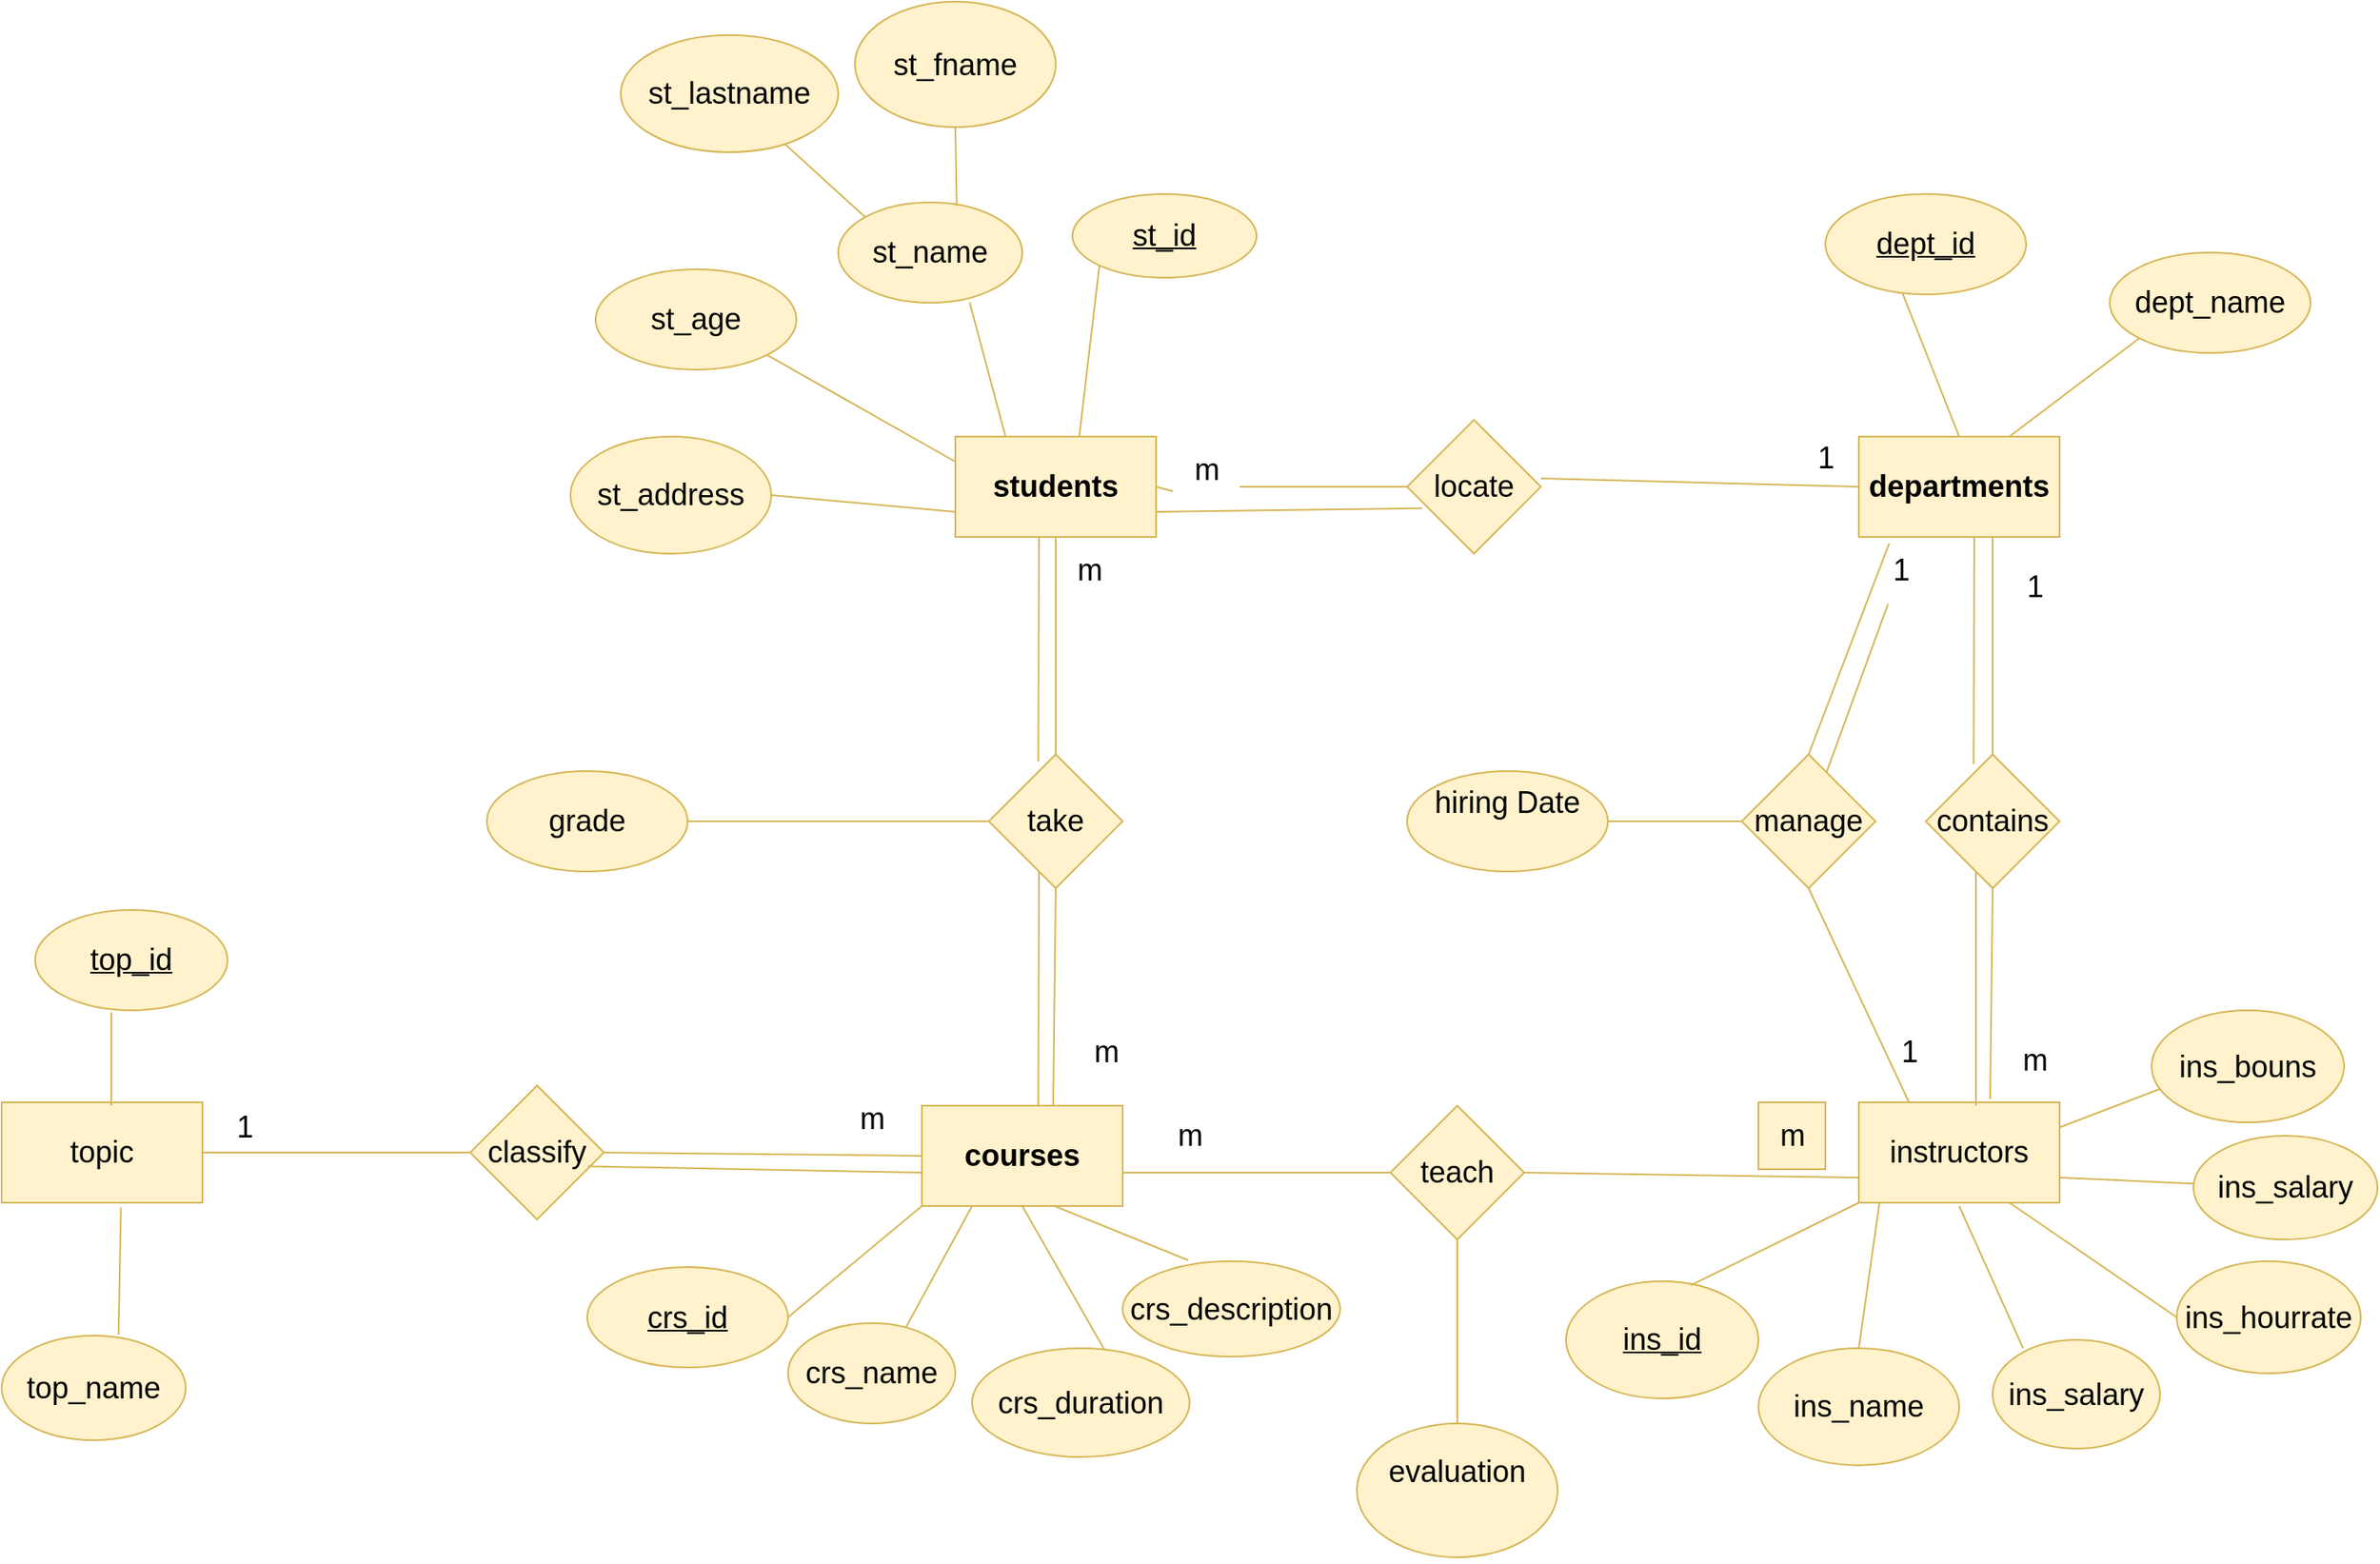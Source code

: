 <mxfile version="21.6.6" type="github">
  <diagram name="Page-1" id="f0Zp_-EydIwDWi3Y2i1f">
    <mxGraphModel dx="1642" dy="1534" grid="1" gridSize="10" guides="1" tooltips="1" connect="1" arrows="1" fold="1" page="1" pageScale="1" pageWidth="850" pageHeight="1100" math="0" shadow="0">
      <root>
        <mxCell id="0" />
        <mxCell id="1" parent="0" />
        <mxCell id="eWxijm7cbxG42qx3YV4Q-1" value="&lt;font style=&quot;font-size: 18px;&quot;&gt;&lt;b style=&quot;font-size: 18px;&quot;&gt;students&lt;/b&gt;&lt;/font&gt;" style="rounded=0;whiteSpace=wrap;html=1;fontSize=18;fillColor=#fff2cc;strokeColor=#d6b656;" parent="1" vertex="1">
          <mxGeometry x="60" y="120" width="120" height="60" as="geometry" />
        </mxCell>
        <mxCell id="eWxijm7cbxG42qx3YV4Q-2" value="&lt;font style=&quot;font-size: 18px;&quot;&gt;&lt;b style=&quot;font-size: 18px;&quot;&gt;departments&lt;/b&gt;&lt;/font&gt;" style="rounded=0;whiteSpace=wrap;html=1;fontSize=18;fillColor=#fff2cc;strokeColor=#d6b656;" parent="1" vertex="1">
          <mxGeometry x="600" y="120" width="120" height="60" as="geometry" />
        </mxCell>
        <mxCell id="eWxijm7cbxG42qx3YV4Q-3" value="st_address" style="ellipse;whiteSpace=wrap;html=1;fontSize=18;fillColor=#fff2cc;strokeColor=#d6b656;" parent="1" vertex="1">
          <mxGeometry x="-170" y="120" width="120" height="70" as="geometry" />
        </mxCell>
        <mxCell id="eWxijm7cbxG42qx3YV4Q-4" value="st_age" style="ellipse;whiteSpace=wrap;html=1;fontSize=18;fillColor=#fff2cc;strokeColor=#d6b656;" parent="1" vertex="1">
          <mxGeometry x="-155" y="20" width="120" height="60" as="geometry" />
        </mxCell>
        <mxCell id="eWxijm7cbxG42qx3YV4Q-5" value="st_fname" style="ellipse;whiteSpace=wrap;html=1;fontSize=18;fillColor=#fff2cc;strokeColor=#d6b656;" parent="1" vertex="1">
          <mxGeometry y="-140" width="120" height="75" as="geometry" />
        </mxCell>
        <mxCell id="eWxijm7cbxG42qx3YV4Q-6" value="st_lastname" style="ellipse;whiteSpace=wrap;html=1;fontSize=18;fillColor=#fff2cc;strokeColor=#d6b656;" parent="1" vertex="1">
          <mxGeometry x="-140" y="-120" width="130" height="70" as="geometry" />
        </mxCell>
        <mxCell id="eWxijm7cbxG42qx3YV4Q-7" value="st_name" style="ellipse;whiteSpace=wrap;html=1;fontSize=18;fillColor=#fff2cc;strokeColor=#d6b656;" parent="1" vertex="1">
          <mxGeometry x="-10" y="-20" width="110" height="60" as="geometry" />
        </mxCell>
        <mxCell id="eWxijm7cbxG42qx3YV4Q-8" value="&lt;u style=&quot;font-size: 18px;&quot;&gt;st_id&lt;/u&gt;" style="ellipse;whiteSpace=wrap;html=1;fontSize=18;fillColor=#fff2cc;strokeColor=#d6b656;" parent="1" vertex="1">
          <mxGeometry x="130" y="-25" width="110" height="50" as="geometry" />
        </mxCell>
        <mxCell id="eWxijm7cbxG42qx3YV4Q-9" value="" style="endArrow=none;html=1;rounded=0;exitX=1;exitY=0.5;exitDx=0;exitDy=0;entryX=0;entryY=0.75;entryDx=0;entryDy=0;fontSize=18;fillColor=#fff2cc;strokeColor=#d6b656;" parent="1" source="eWxijm7cbxG42qx3YV4Q-3" target="eWxijm7cbxG42qx3YV4Q-1" edge="1">
          <mxGeometry width="50" height="50" relative="1" as="geometry">
            <mxPoint x="10" y="190" as="sourcePoint" />
            <mxPoint x="60" y="140" as="targetPoint" />
          </mxGeometry>
        </mxCell>
        <mxCell id="eWxijm7cbxG42qx3YV4Q-10" value="" style="endArrow=none;html=1;rounded=0;exitX=1;exitY=1;exitDx=0;exitDy=0;entryX=0;entryY=0.25;entryDx=0;entryDy=0;fontSize=18;fillColor=#fff2cc;strokeColor=#d6b656;" parent="1" source="eWxijm7cbxG42qx3YV4Q-4" target="eWxijm7cbxG42qx3YV4Q-1" edge="1">
          <mxGeometry width="50" height="50" relative="1" as="geometry">
            <mxPoint x="-10" y="195" as="sourcePoint" />
            <mxPoint x="70" y="175" as="targetPoint" />
          </mxGeometry>
        </mxCell>
        <mxCell id="eWxijm7cbxG42qx3YV4Q-11" value="" style="endArrow=none;html=1;rounded=0;entryX=0;entryY=0;entryDx=0;entryDy=0;fontSize=18;fillColor=#fff2cc;strokeColor=#d6b656;" parent="1" source="eWxijm7cbxG42qx3YV4Q-6" target="eWxijm7cbxG42qx3YV4Q-7" edge="1">
          <mxGeometry width="50" height="50" relative="1" as="geometry">
            <mxPoint y="205" as="sourcePoint" />
            <mxPoint x="6" y="29" as="targetPoint" />
          </mxGeometry>
        </mxCell>
        <mxCell id="eWxijm7cbxG42qx3YV4Q-12" value="" style="endArrow=none;html=1;rounded=0;entryX=0.5;entryY=1;entryDx=0;entryDy=0;exitX=0.644;exitY=0.035;exitDx=0;exitDy=0;exitPerimeter=0;fontSize=18;fillColor=#fff2cc;strokeColor=#d6b656;" parent="1" source="eWxijm7cbxG42qx3YV4Q-7" target="eWxijm7cbxG42qx3YV4Q-5" edge="1">
          <mxGeometry width="50" height="50" relative="1" as="geometry">
            <mxPoint x="60" y="40" as="sourcePoint" />
            <mxPoint x="110" y="-10" as="targetPoint" />
          </mxGeometry>
        </mxCell>
        <mxCell id="eWxijm7cbxG42qx3YV4Q-13" value="" style="endArrow=none;html=1;rounded=0;exitX=0.25;exitY=0;exitDx=0;exitDy=0;entryX=0.714;entryY=0.995;entryDx=0;entryDy=0;entryPerimeter=0;fontSize=18;fillColor=#fff2cc;strokeColor=#d6b656;" parent="1" source="eWxijm7cbxG42qx3YV4Q-1" target="eWxijm7cbxG42qx3YV4Q-7" edge="1">
          <mxGeometry width="50" height="50" relative="1" as="geometry">
            <mxPoint x="20" y="130" as="sourcePoint" />
            <mxPoint x="70" y="80" as="targetPoint" />
          </mxGeometry>
        </mxCell>
        <mxCell id="eWxijm7cbxG42qx3YV4Q-14" value="" style="endArrow=none;html=1;rounded=0;exitX=0.617;exitY=0.004;exitDx=0;exitDy=0;exitPerimeter=0;entryX=0;entryY=1;entryDx=0;entryDy=0;fontSize=18;fillColor=#fff2cc;strokeColor=#d6b656;" parent="1" source="eWxijm7cbxG42qx3YV4Q-1" target="eWxijm7cbxG42qx3YV4Q-8" edge="1">
          <mxGeometry width="50" height="50" relative="1" as="geometry">
            <mxPoint x="140" y="110" as="sourcePoint" />
            <mxPoint x="190" y="60" as="targetPoint" />
          </mxGeometry>
        </mxCell>
        <mxCell id="eWxijm7cbxG42qx3YV4Q-15" value="&lt;u style=&quot;font-size: 18px;&quot;&gt;dept_id&lt;/u&gt;" style="ellipse;whiteSpace=wrap;html=1;fontSize=18;fillColor=#fff2cc;strokeColor=#d6b656;" parent="1" vertex="1">
          <mxGeometry x="580" y="-25" width="120" height="60" as="geometry" />
        </mxCell>
        <mxCell id="eWxijm7cbxG42qx3YV4Q-16" value="dept_name" style="ellipse;whiteSpace=wrap;html=1;fontSize=18;fillColor=#fff2cc;strokeColor=#d6b656;" parent="1" vertex="1">
          <mxGeometry x="750" y="10" width="120" height="60" as="geometry" />
        </mxCell>
        <mxCell id="eWxijm7cbxG42qx3YV4Q-17" value="" style="endArrow=none;html=1;rounded=0;exitX=0.5;exitY=0;exitDx=0;exitDy=0;entryX=0.385;entryY=0.992;entryDx=0;entryDy=0;entryPerimeter=0;fontSize=18;fillColor=#fff2cc;strokeColor=#d6b656;" parent="1" source="eWxijm7cbxG42qx3YV4Q-2" target="eWxijm7cbxG42qx3YV4Q-15" edge="1">
          <mxGeometry width="50" height="50" relative="1" as="geometry">
            <mxPoint x="570" y="80" as="sourcePoint" />
            <mxPoint x="620" y="30" as="targetPoint" />
          </mxGeometry>
        </mxCell>
        <mxCell id="eWxijm7cbxG42qx3YV4Q-18" value="" style="endArrow=none;html=1;rounded=0;entryX=0;entryY=1;entryDx=0;entryDy=0;exitX=0.75;exitY=0;exitDx=0;exitDy=0;fontSize=18;fillColor=#fff2cc;strokeColor=#d6b656;" parent="1" source="eWxijm7cbxG42qx3YV4Q-2" target="eWxijm7cbxG42qx3YV4Q-16" edge="1">
          <mxGeometry width="50" height="50" relative="1" as="geometry">
            <mxPoint x="710" y="120" as="sourcePoint" />
            <mxPoint x="760" y="70" as="targetPoint" />
          </mxGeometry>
        </mxCell>
        <mxCell id="eWxijm7cbxG42qx3YV4Q-19" value="&lt;font style=&quot;font-size: 18px;&quot;&gt;&lt;b style=&quot;font-size: 18px;&quot;&gt;courses&lt;/b&gt;&lt;/font&gt;" style="rounded=0;whiteSpace=wrap;html=1;fontSize=18;fillColor=#fff2cc;strokeColor=#d6b656;" parent="1" vertex="1">
          <mxGeometry x="40" y="520" width="120" height="60" as="geometry" />
        </mxCell>
        <mxCell id="eWxijm7cbxG42qx3YV4Q-20" value="&lt;u style=&quot;font-size: 18px;&quot;&gt;crs_id&lt;/u&gt;" style="ellipse;whiteSpace=wrap;html=1;fontSize=18;fillColor=#fff2cc;strokeColor=#d6b656;" parent="1" vertex="1">
          <mxGeometry x="-160" y="616.5" width="120" height="60" as="geometry" />
        </mxCell>
        <mxCell id="eWxijm7cbxG42qx3YV4Q-21" value="crs_name" style="ellipse;whiteSpace=wrap;html=1;fontSize=18;fillColor=#fff2cc;strokeColor=#d6b656;" parent="1" vertex="1">
          <mxGeometry x="-40" y="650" width="100" height="60" as="geometry" />
        </mxCell>
        <mxCell id="eWxijm7cbxG42qx3YV4Q-22" value="crs_duration" style="ellipse;whiteSpace=wrap;html=1;fontSize=18;fillColor=#fff2cc;strokeColor=#d6b656;" parent="1" vertex="1">
          <mxGeometry x="70" y="665" width="130" height="65" as="geometry" />
        </mxCell>
        <mxCell id="eWxijm7cbxG42qx3YV4Q-23" value="crs_description" style="ellipse;whiteSpace=wrap;html=1;fontSize=18;fillColor=#fff2cc;strokeColor=#d6b656;" parent="1" vertex="1">
          <mxGeometry x="160" y="613" width="130" height="57" as="geometry" />
        </mxCell>
        <mxCell id="eWxijm7cbxG42qx3YV4Q-24" value="" style="endArrow=none;html=1;rounded=0;exitX=1;exitY=0.5;exitDx=0;exitDy=0;entryX=0;entryY=1;entryDx=0;entryDy=0;fontSize=18;fillColor=#fff2cc;strokeColor=#d6b656;" parent="1" source="eWxijm7cbxG42qx3YV4Q-20" target="eWxijm7cbxG42qx3YV4Q-19" edge="1">
          <mxGeometry width="50" height="50" relative="1" as="geometry">
            <mxPoint y="590" as="sourcePoint" />
            <mxPoint x="50" y="540" as="targetPoint" />
          </mxGeometry>
        </mxCell>
        <mxCell id="eWxijm7cbxG42qx3YV4Q-25" value="" style="endArrow=none;html=1;rounded=0;entryX=0.25;entryY=1;entryDx=0;entryDy=0;exitX=0.702;exitY=0.05;exitDx=0;exitDy=0;exitPerimeter=0;fontSize=18;fillColor=#fff2cc;strokeColor=#d6b656;" parent="1" source="eWxijm7cbxG42qx3YV4Q-21" target="eWxijm7cbxG42qx3YV4Q-19" edge="1">
          <mxGeometry width="50" height="50" relative="1" as="geometry">
            <mxPoint x="-50" y="640" as="sourcePoint" />
            <mxPoint y="590" as="targetPoint" />
          </mxGeometry>
        </mxCell>
        <mxCell id="eWxijm7cbxG42qx3YV4Q-26" value="" style="endArrow=none;html=1;rounded=0;entryX=0.5;entryY=1;entryDx=0;entryDy=0;exitX=0.608;exitY=0.012;exitDx=0;exitDy=0;exitPerimeter=0;fontSize=18;fillColor=#fff2cc;strokeColor=#d6b656;" parent="1" source="eWxijm7cbxG42qx3YV4Q-22" target="eWxijm7cbxG42qx3YV4Q-19" edge="1">
          <mxGeometry width="50" height="50" relative="1" as="geometry">
            <mxPoint x="50" y="680" as="sourcePoint" />
            <mxPoint x="100" y="630" as="targetPoint" />
          </mxGeometry>
        </mxCell>
        <mxCell id="eWxijm7cbxG42qx3YV4Q-27" value="" style="endArrow=none;html=1;rounded=0;exitX=0.301;exitY=-0.011;exitDx=0;exitDy=0;exitPerimeter=0;entryX=0.654;entryY=0.995;entryDx=0;entryDy=0;entryPerimeter=0;fontSize=18;fillColor=#fff2cc;strokeColor=#d6b656;" parent="1" source="eWxijm7cbxG42qx3YV4Q-23" target="eWxijm7cbxG42qx3YV4Q-19" edge="1">
          <mxGeometry width="50" height="50" relative="1" as="geometry">
            <mxPoint x="80" y="630" as="sourcePoint" />
            <mxPoint x="130" y="580" as="targetPoint" />
          </mxGeometry>
        </mxCell>
        <mxCell id="eWxijm7cbxG42qx3YV4Q-28" value="take" style="rhombus;whiteSpace=wrap;html=1;fontSize=18;fillColor=#fff2cc;strokeColor=#d6b656;" parent="1" vertex="1">
          <mxGeometry x="80" y="310" width="80" height="80" as="geometry" />
        </mxCell>
        <mxCell id="eWxijm7cbxG42qx3YV4Q-29" value="" style="endArrow=none;html=1;rounded=0;exitX=0.5;exitY=0;exitDx=0;exitDy=0;fontSize=18;fillColor=#fff2cc;strokeColor=#d6b656;" parent="1" source="eWxijm7cbxG42qx3YV4Q-28" edge="1">
          <mxGeometry width="50" height="50" relative="1" as="geometry">
            <mxPoint x="70" y="230" as="sourcePoint" />
            <mxPoint x="120" y="180" as="targetPoint" />
          </mxGeometry>
        </mxCell>
        <mxCell id="eWxijm7cbxG42qx3YV4Q-30" value="" style="endArrow=none;html=1;rounded=0;exitX=0.654;exitY=0.009;exitDx=0;exitDy=0;exitPerimeter=0;entryX=0.5;entryY=1;entryDx=0;entryDy=0;fontSize=18;fillColor=#fff2cc;strokeColor=#d6b656;" parent="1" source="eWxijm7cbxG42qx3YV4Q-19" target="eWxijm7cbxG42qx3YV4Q-28" edge="1">
          <mxGeometry width="50" height="50" relative="1" as="geometry">
            <mxPoint x="60" y="440" as="sourcePoint" />
            <mxPoint x="110" y="390" as="targetPoint" />
          </mxGeometry>
        </mxCell>
        <mxCell id="eWxijm7cbxG42qx3YV4Q-31" value="m" style="text;html=1;align=center;verticalAlign=middle;resizable=0;points=[];autosize=1;fontSize=18;" parent="1" vertex="1">
          <mxGeometry x="130" y="468" width="40" height="40" as="geometry" />
        </mxCell>
        <mxCell id="eWxijm7cbxG42qx3YV4Q-32" value="m" style="text;html=1;align=center;verticalAlign=middle;resizable=0;points=[];autosize=1;fontSize=18;" parent="1" vertex="1">
          <mxGeometry x="120" y="180" width="40" height="40" as="geometry" />
        </mxCell>
        <mxCell id="eWxijm7cbxG42qx3YV4Q-33" value="grade" style="ellipse;whiteSpace=wrap;html=1;fontSize=18;fillColor=#fff2cc;strokeColor=#d6b656;" parent="1" vertex="1">
          <mxGeometry x="-220" y="320" width="120" height="60" as="geometry" />
        </mxCell>
        <mxCell id="eWxijm7cbxG42qx3YV4Q-34" value="" style="endArrow=none;html=1;rounded=0;entryX=0;entryY=0.5;entryDx=0;entryDy=0;exitX=1;exitY=0.5;exitDx=0;exitDy=0;fontSize=18;fillColor=#fff2cc;strokeColor=#d6b656;" parent="1" source="eWxijm7cbxG42qx3YV4Q-33" target="eWxijm7cbxG42qx3YV4Q-28" edge="1">
          <mxGeometry width="50" height="50" relative="1" as="geometry">
            <mxPoint x="-100" y="360" as="sourcePoint" />
            <mxPoint x="-50" y="310" as="targetPoint" />
          </mxGeometry>
        </mxCell>
        <mxCell id="eWxijm7cbxG42qx3YV4Q-35" value="instructors" style="rounded=0;whiteSpace=wrap;html=1;fontSize=18;fillColor=#fff2cc;strokeColor=#d6b656;" parent="1" vertex="1">
          <mxGeometry x="600" y="518" width="120" height="60" as="geometry" />
        </mxCell>
        <mxCell id="eWxijm7cbxG42qx3YV4Q-36" value="&lt;u style=&quot;font-size: 18px;&quot;&gt;ins_id&lt;/u&gt;" style="ellipse;whiteSpace=wrap;html=1;fontSize=18;fillColor=#fff2cc;strokeColor=#d6b656;" parent="1" vertex="1">
          <mxGeometry x="425" y="625" width="115" height="70" as="geometry" />
        </mxCell>
        <mxCell id="eWxijm7cbxG42qx3YV4Q-37" value="ins_name" style="ellipse;whiteSpace=wrap;html=1;fontSize=18;fillColor=#fff2cc;strokeColor=#d6b656;" parent="1" vertex="1">
          <mxGeometry x="540" y="665" width="120" height="70" as="geometry" />
        </mxCell>
        <mxCell id="eWxijm7cbxG42qx3YV4Q-38" value="ins_salary" style="ellipse;whiteSpace=wrap;html=1;fontSize=18;fillColor=#fff2cc;strokeColor=#d6b656;" parent="1" vertex="1">
          <mxGeometry x="800" y="538" width="110" height="62" as="geometry" />
        </mxCell>
        <mxCell id="eWxijm7cbxG42qx3YV4Q-39" value="ins_bouns" style="ellipse;whiteSpace=wrap;html=1;fontSize=18;fillColor=#fff2cc;strokeColor=#d6b656;" parent="1" vertex="1">
          <mxGeometry x="775" y="463" width="115" height="67" as="geometry" />
        </mxCell>
        <mxCell id="eWxijm7cbxG42qx3YV4Q-40" value="ins_hourrate" style="ellipse;whiteSpace=wrap;html=1;fontSize=18;fillColor=#fff2cc;strokeColor=#d6b656;" parent="1" vertex="1">
          <mxGeometry x="790" y="613" width="110" height="67" as="geometry" />
        </mxCell>
        <mxCell id="eWxijm7cbxG42qx3YV4Q-41" value="ins_salary" style="ellipse;whiteSpace=wrap;html=1;fontSize=18;fillColor=#fff2cc;strokeColor=#d6b656;" parent="1" vertex="1">
          <mxGeometry x="680" y="660" width="100" height="65" as="geometry" />
        </mxCell>
        <mxCell id="eWxijm7cbxG42qx3YV4Q-43" value="" style="endArrow=none;html=1;rounded=0;exitX=0.647;exitY=0.035;exitDx=0;exitDy=0;exitPerimeter=0;entryX=0;entryY=1;entryDx=0;entryDy=0;fontSize=18;fillColor=#fff2cc;strokeColor=#d6b656;" parent="1" source="eWxijm7cbxG42qx3YV4Q-36" target="eWxijm7cbxG42qx3YV4Q-35" edge="1">
          <mxGeometry width="50" height="50" relative="1" as="geometry">
            <mxPoint x="550" y="610" as="sourcePoint" />
            <mxPoint x="600" y="560" as="targetPoint" />
          </mxGeometry>
        </mxCell>
        <mxCell id="eWxijm7cbxG42qx3YV4Q-44" value="" style="endArrow=none;html=1;rounded=0;entryX=0.103;entryY=0.998;entryDx=0;entryDy=0;entryPerimeter=0;exitX=0.5;exitY=0;exitDx=0;exitDy=0;fontSize=18;fillColor=#fff2cc;strokeColor=#d6b656;" parent="1" source="eWxijm7cbxG42qx3YV4Q-37" target="eWxijm7cbxG42qx3YV4Q-35" edge="1">
          <mxGeometry width="50" height="50" relative="1" as="geometry">
            <mxPoint x="600" y="660" as="sourcePoint" />
            <mxPoint x="650" y="620" as="targetPoint" />
          </mxGeometry>
        </mxCell>
        <mxCell id="eWxijm7cbxG42qx3YV4Q-45" value="" style="endArrow=none;html=1;rounded=0;exitX=0.182;exitY=0.077;exitDx=0;exitDy=0;exitPerimeter=0;fontSize=18;fillColor=#fff2cc;strokeColor=#d6b656;" parent="1" source="eWxijm7cbxG42qx3YV4Q-41" edge="1">
          <mxGeometry width="50" height="50" relative="1" as="geometry">
            <mxPoint x="610" y="630" as="sourcePoint" />
            <mxPoint x="660" y="580" as="targetPoint" />
          </mxGeometry>
        </mxCell>
        <mxCell id="eWxijm7cbxG42qx3YV4Q-46" value="" style="endArrow=none;html=1;rounded=0;exitX=0;exitY=0.5;exitDx=0;exitDy=0;entryX=0.75;entryY=1;entryDx=0;entryDy=0;fontSize=18;fillColor=#fff2cc;strokeColor=#d6b656;" parent="1" source="eWxijm7cbxG42qx3YV4Q-40" target="eWxijm7cbxG42qx3YV4Q-35" edge="1">
          <mxGeometry width="50" height="50" relative="1" as="geometry">
            <mxPoint x="660" y="630" as="sourcePoint" />
            <mxPoint x="710" y="580" as="targetPoint" />
          </mxGeometry>
        </mxCell>
        <mxCell id="eWxijm7cbxG42qx3YV4Q-47" value="" style="endArrow=none;html=1;rounded=0;exitX=1;exitY=0.25;exitDx=0;exitDy=0;fontSize=18;fillColor=#fff2cc;strokeColor=#d6b656;" parent="1" source="eWxijm7cbxG42qx3YV4Q-35" edge="1">
          <mxGeometry width="50" height="50" relative="1" as="geometry">
            <mxPoint x="730" y="560" as="sourcePoint" />
            <mxPoint x="780" y="510" as="targetPoint" />
          </mxGeometry>
        </mxCell>
        <mxCell id="eWxijm7cbxG42qx3YV4Q-48" value="" style="endArrow=none;html=1;rounded=0;entryX=1;entryY=0.75;entryDx=0;entryDy=0;fontSize=18;fillColor=#fff2cc;strokeColor=#d6b656;" parent="1" source="eWxijm7cbxG42qx3YV4Q-38" target="eWxijm7cbxG42qx3YV4Q-35" edge="1">
          <mxGeometry width="50" height="50" relative="1" as="geometry">
            <mxPoint x="739.289" y="619" as="sourcePoint" />
            <mxPoint x="739.289" y="569" as="targetPoint" />
          </mxGeometry>
        </mxCell>
        <mxCell id="eWxijm7cbxG42qx3YV4Q-49" value="" style="endArrow=none;html=1;rounded=0;exitX=0.5;exitY=0;exitDx=0;exitDy=0;fontSize=18;fillColor=#fff2cc;strokeColor=#d6b656;" parent="1" source="eWxijm7cbxG42qx3YV4Q-50" edge="1">
          <mxGeometry width="50" height="50" relative="1" as="geometry">
            <mxPoint x="673" y="310" as="sourcePoint" />
            <mxPoint x="680" y="180" as="targetPoint" />
          </mxGeometry>
        </mxCell>
        <mxCell id="eWxijm7cbxG42qx3YV4Q-50" value="contains" style="rhombus;whiteSpace=wrap;html=1;fontSize=18;fillColor=#fff2cc;strokeColor=#d6b656;" parent="1" vertex="1">
          <mxGeometry x="640" y="310" width="80" height="80" as="geometry" />
        </mxCell>
        <mxCell id="eWxijm7cbxG42qx3YV4Q-51" value="" style="endArrow=none;html=1;rounded=0;exitX=0.654;exitY=-0.033;exitDx=0;exitDy=0;entryX=0.5;entryY=1;entryDx=0;entryDy=0;exitPerimeter=0;fontSize=18;fillColor=#fff2cc;strokeColor=#d6b656;" parent="1" source="eWxijm7cbxG42qx3YV4Q-35" target="eWxijm7cbxG42qx3YV4Q-50" edge="1">
          <mxGeometry width="50" height="50" relative="1" as="geometry">
            <mxPoint x="640" y="440" as="sourcePoint" />
            <mxPoint x="690" y="390" as="targetPoint" />
          </mxGeometry>
        </mxCell>
        <mxCell id="eWxijm7cbxG42qx3YV4Q-52" value="m" style="text;html=1;align=center;verticalAlign=middle;resizable=0;points=[];autosize=1;fontSize=18;" parent="1" vertex="1">
          <mxGeometry x="685" y="473" width="40" height="40" as="geometry" />
        </mxCell>
        <mxCell id="eWxijm7cbxG42qx3YV4Q-53" value="1" style="text;html=1;align=center;verticalAlign=middle;resizable=0;points=[];autosize=1;fontSize=18;" parent="1" vertex="1">
          <mxGeometry x="690" y="190" width="30" height="40" as="geometry" />
        </mxCell>
        <mxCell id="eWxijm7cbxG42qx3YV4Q-54" value="teach" style="rhombus;whiteSpace=wrap;html=1;fontSize=18;fillColor=#fff2cc;strokeColor=#d6b656;" parent="1" vertex="1">
          <mxGeometry x="320" y="520" width="80" height="80" as="geometry" />
        </mxCell>
        <mxCell id="eWxijm7cbxG42qx3YV4Q-55" value="" style="endArrow=none;html=1;rounded=0;entryX=0;entryY=0.5;entryDx=0;entryDy=0;fontSize=18;fillColor=#fff2cc;strokeColor=#d6b656;" parent="1" target="eWxijm7cbxG42qx3YV4Q-54" edge="1">
          <mxGeometry width="50" height="50" relative="1" as="geometry">
            <mxPoint x="160" y="560" as="sourcePoint" />
            <mxPoint x="210" y="510" as="targetPoint" />
          </mxGeometry>
        </mxCell>
        <mxCell id="eWxijm7cbxG42qx3YV4Q-57" value="" style="endArrow=none;html=1;rounded=0;exitX=1;exitY=0.5;exitDx=0;exitDy=0;entryX=0;entryY=0.75;entryDx=0;entryDy=0;fontSize=18;fillColor=#fff2cc;strokeColor=#d6b656;" parent="1" source="eWxijm7cbxG42qx3YV4Q-54" target="eWxijm7cbxG42qx3YV4Q-35" edge="1">
          <mxGeometry width="50" height="50" relative="1" as="geometry">
            <mxPoint x="420" y="550" as="sourcePoint" />
            <mxPoint x="470" y="500" as="targetPoint" />
          </mxGeometry>
        </mxCell>
        <mxCell id="eWxijm7cbxG42qx3YV4Q-58" value="m" style="text;html=1;align=center;verticalAlign=middle;resizable=0;points=[];autosize=1;fontSize=18;" parent="1" vertex="1">
          <mxGeometry x="180" y="518" width="40" height="40" as="geometry" />
        </mxCell>
        <mxCell id="eWxijm7cbxG42qx3YV4Q-59" value="m" style="text;html=1;align=center;verticalAlign=middle;resizable=0;points=[];autosize=1;strokeColor=#d6b656;fillColor=#fff2cc;fontSize=18;direction=south;" parent="1" vertex="1">
          <mxGeometry x="540" y="518" width="40" height="40" as="geometry" />
        </mxCell>
        <mxCell id="eWxijm7cbxG42qx3YV4Q-60" value="" style="endArrow=none;html=1;rounded=0;exitX=0.5;exitY=0;exitDx=0;exitDy=0;entryX=0.5;entryY=1;entryDx=0;entryDy=0;fontSize=18;fillColor=#fff2cc;strokeColor=#d6b656;" parent="1" source="eWxijm7cbxG42qx3YV4Q-61" target="eWxijm7cbxG42qx3YV4Q-54" edge="1">
          <mxGeometry width="50" height="50" relative="1" as="geometry">
            <mxPoint x="320" y="650" as="sourcePoint" />
            <mxPoint x="370" y="600" as="targetPoint" />
          </mxGeometry>
        </mxCell>
        <mxCell id="eWxijm7cbxG42qx3YV4Q-61" value="&#xa;&lt;b id=&quot;docs-internal-guid-f53498e3-7fff-ae79-9f51-f4895790f81a&quot; style=&quot;font-weight: normal; font-size: 18px;&quot;&gt;&lt;span style=&quot;font-size: 18px; font-family: Arial, sans-serif; color: rgb(0, 0, 0); background-color: transparent; font-weight: 400; font-style: normal; font-variant: normal; text-decoration: none; vertical-align: baseline;&quot;&gt;evaluation&lt;/span&gt;&lt;/b&gt;&#xa;&#xa;" style="ellipse;whiteSpace=wrap;html=1;fontSize=18;fillColor=#fff2cc;strokeColor=#d6b656;" parent="1" vertex="1">
          <mxGeometry x="300" y="710" width="120" height="80" as="geometry" />
        </mxCell>
        <mxCell id="eWxijm7cbxG42qx3YV4Q-62" value="classify" style="rhombus;whiteSpace=wrap;html=1;fontSize=18;fillColor=#fff2cc;strokeColor=#d6b656;" parent="1" vertex="1">
          <mxGeometry x="-230" y="508" width="80" height="80" as="geometry" />
        </mxCell>
        <mxCell id="eWxijm7cbxG42qx3YV4Q-63" value="topic" style="rounded=0;whiteSpace=wrap;html=1;fontSize=18;fillColor=#fff2cc;strokeColor=#d6b656;" parent="1" vertex="1">
          <mxGeometry x="-510" y="518" width="120" height="60" as="geometry" />
        </mxCell>
        <mxCell id="eWxijm7cbxG42qx3YV4Q-64" value="" style="endArrow=none;html=1;rounded=0;exitX=1;exitY=0.5;exitDx=0;exitDy=0;entryX=0;entryY=0.5;entryDx=0;entryDy=0;fontSize=18;fillColor=#fff2cc;strokeColor=#d6b656;" parent="1" source="eWxijm7cbxG42qx3YV4Q-62" target="eWxijm7cbxG42qx3YV4Q-19" edge="1">
          <mxGeometry width="50" height="50" relative="1" as="geometry">
            <mxPoint x="80" y="520" as="sourcePoint" />
            <mxPoint x="130" y="470" as="targetPoint" />
          </mxGeometry>
        </mxCell>
        <mxCell id="eWxijm7cbxG42qx3YV4Q-65" value="" style="endArrow=none;html=1;rounded=0;exitX=1;exitY=0.5;exitDx=0;exitDy=0;entryX=0;entryY=0.5;entryDx=0;entryDy=0;fontSize=18;fillColor=#fff2cc;strokeColor=#d6b656;" parent="1" source="eWxijm7cbxG42qx3YV4Q-63" target="eWxijm7cbxG42qx3YV4Q-62" edge="1">
          <mxGeometry width="50" height="50" relative="1" as="geometry">
            <mxPoint x="80" y="520" as="sourcePoint" />
            <mxPoint x="130" y="470" as="targetPoint" />
          </mxGeometry>
        </mxCell>
        <mxCell id="eWxijm7cbxG42qx3YV4Q-66" value="&lt;u style=&quot;font-size: 18px;&quot;&gt;top_id&lt;/u&gt;" style="ellipse;whiteSpace=wrap;html=1;fontSize=18;fillColor=#fff2cc;strokeColor=#d6b656;" parent="1" vertex="1">
          <mxGeometry x="-490" y="403" width="115" height="60" as="geometry" />
        </mxCell>
        <mxCell id="eWxijm7cbxG42qx3YV4Q-67" value="top_name" style="ellipse;whiteSpace=wrap;html=1;fontSize=18;fillColor=#fff2cc;strokeColor=#d6b656;" parent="1" vertex="1">
          <mxGeometry x="-510" y="657.5" width="110" height="62.5" as="geometry" />
        </mxCell>
        <mxCell id="eWxijm7cbxG42qx3YV4Q-68" value="" style="endArrow=none;html=1;rounded=0;entryX=0.396;entryY=1.021;entryDx=0;entryDy=0;entryPerimeter=0;exitX=0.546;exitY=0.033;exitDx=0;exitDy=0;exitPerimeter=0;fontSize=18;fillColor=#fff2cc;strokeColor=#d6b656;" parent="1" source="eWxijm7cbxG42qx3YV4Q-63" target="eWxijm7cbxG42qx3YV4Q-66" edge="1">
          <mxGeometry width="50" height="50" relative="1" as="geometry">
            <mxPoint x="-444" y="510" as="sourcePoint" />
            <mxPoint x="-450" y="450" as="targetPoint" />
          </mxGeometry>
        </mxCell>
        <mxCell id="eWxijm7cbxG42qx3YV4Q-70" value="" style="endArrow=none;html=1;rounded=0;exitX=0.635;exitY=-0.009;exitDx=0;exitDy=0;exitPerimeter=0;entryX=0.594;entryY=1.046;entryDx=0;entryDy=0;entryPerimeter=0;fontSize=18;fillColor=#fff2cc;strokeColor=#d6b656;" parent="1" source="eWxijm7cbxG42qx3YV4Q-67" target="eWxijm7cbxG42qx3YV4Q-63" edge="1">
          <mxGeometry width="50" height="50" relative="1" as="geometry">
            <mxPoint x="-440" y="528" as="sourcePoint" />
            <mxPoint x="-440" y="580" as="targetPoint" />
          </mxGeometry>
        </mxCell>
        <mxCell id="eWxijm7cbxG42qx3YV4Q-73" value="1" style="text;html=1;align=center;verticalAlign=middle;resizable=0;points=[];autosize=1;fontSize=18;" parent="1" vertex="1">
          <mxGeometry x="-380" y="513" width="30" height="40" as="geometry" />
        </mxCell>
        <mxCell id="eWxijm7cbxG42qx3YV4Q-74" value="m" style="text;html=1;align=center;verticalAlign=middle;resizable=0;points=[];autosize=1;fontSize=18;" parent="1" vertex="1">
          <mxGeometry x="-10" y="508" width="40" height="40" as="geometry" />
        </mxCell>
        <mxCell id="eWxijm7cbxG42qx3YV4Q-75" value="manage" style="rhombus;whiteSpace=wrap;html=1;fontSize=18;fillColor=#fff2cc;strokeColor=#d6b656;" parent="1" vertex="1">
          <mxGeometry x="530" y="310" width="80" height="80" as="geometry" />
        </mxCell>
        <mxCell id="eWxijm7cbxG42qx3YV4Q-76" value="" style="endArrow=none;html=1;rounded=0;entryX=0.151;entryY=1.065;entryDx=0;entryDy=0;entryPerimeter=0;exitX=0.5;exitY=0;exitDx=0;exitDy=0;fontSize=18;fillColor=#fff2cc;strokeColor=#d6b656;" parent="1" source="eWxijm7cbxG42qx3YV4Q-75" target="eWxijm7cbxG42qx3YV4Q-2" edge="1">
          <mxGeometry width="50" height="50" relative="1" as="geometry">
            <mxPoint x="570" y="260" as="sourcePoint" />
            <mxPoint x="620" y="210" as="targetPoint" />
          </mxGeometry>
        </mxCell>
        <mxCell id="eWxijm7cbxG42qx3YV4Q-77" value="" style="endArrow=none;html=1;rounded=0;entryX=0.25;entryY=1;entryDx=0;entryDy=0;fontSize=18;fillColor=#fff2cc;strokeColor=#d6b656;" parent="1" source="eWxijm7cbxG42qx3YV4Q-80" target="eWxijm7cbxG42qx3YV4Q-2" edge="1">
          <mxGeometry width="50" height="50" relative="1" as="geometry">
            <mxPoint x="510" y="450" as="sourcePoint" />
            <mxPoint x="560" y="400" as="targetPoint" />
          </mxGeometry>
        </mxCell>
        <mxCell id="eWxijm7cbxG42qx3YV4Q-78" value="" style="endArrow=none;html=1;rounded=0;entryX=0.5;entryY=1;entryDx=0;entryDy=0;exitX=0.25;exitY=0;exitDx=0;exitDy=0;fontSize=18;fillColor=#fff2cc;strokeColor=#d6b656;" parent="1" source="eWxijm7cbxG42qx3YV4Q-35" target="eWxijm7cbxG42qx3YV4Q-75" edge="1">
          <mxGeometry width="50" height="50" relative="1" as="geometry">
            <mxPoint x="630" y="510" as="sourcePoint" />
            <mxPoint x="590" y="410" as="targetPoint" />
          </mxGeometry>
        </mxCell>
        <mxCell id="eWxijm7cbxG42qx3YV4Q-79" value="1" style="text;html=1;align=center;verticalAlign=middle;resizable=0;points=[];autosize=1;fontSize=18;" parent="1" vertex="1">
          <mxGeometry x="615" y="468" width="30" height="40" as="geometry" />
        </mxCell>
        <mxCell id="eWxijm7cbxG42qx3YV4Q-81" value="&#xa;&lt;b id=&quot;docs-internal-guid-b247bb16-7fff-cc0a-15b0-750816887b6c&quot; style=&quot;font-weight: normal; font-size: 18px;&quot;&gt;&lt;span style=&quot;font-size: 18px; font-family: Arial, sans-serif; color: rgb(0, 0, 0); background-color: transparent; font-weight: 400; font-style: normal; font-variant: normal; text-decoration: none; vertical-align: baseline;&quot;&gt;hiring Date&lt;/span&gt;&lt;/b&gt;&#xa;&#xa;" style="ellipse;whiteSpace=wrap;html=1;fontSize=18;fillColor=#fff2cc;strokeColor=#d6b656;" parent="1" vertex="1">
          <mxGeometry x="330" y="320" width="120" height="60" as="geometry" />
        </mxCell>
        <mxCell id="eWxijm7cbxG42qx3YV4Q-82" value="" style="endArrow=none;html=1;rounded=0;exitX=1;exitY=0.5;exitDx=0;exitDy=0;fontSize=18;fillColor=#fff2cc;strokeColor=#d6b656;" parent="1" source="eWxijm7cbxG42qx3YV4Q-81" edge="1">
          <mxGeometry width="50" height="50" relative="1" as="geometry">
            <mxPoint x="480" y="400" as="sourcePoint" />
            <mxPoint x="530" y="350" as="targetPoint" />
          </mxGeometry>
        </mxCell>
        <mxCell id="eWxijm7cbxG42qx3YV4Q-83" value="locate" style="rhombus;whiteSpace=wrap;html=1;fontSize=18;fillColor=#fff2cc;strokeColor=#d6b656;" parent="1" vertex="1">
          <mxGeometry x="330" y="110" width="80" height="80" as="geometry" />
        </mxCell>
        <mxCell id="eWxijm7cbxG42qx3YV4Q-84" value="" style="endArrow=none;html=1;rounded=0;entryX=0;entryY=0.5;entryDx=0;entryDy=0;fontSize=18;fillColor=#fff2cc;strokeColor=#d6b656;exitX=1;exitY=0.75;exitDx=0;exitDy=0;exitPerimeter=0;" parent="1" source="eWxijm7cbxG42qx3YV4Q-86" target="eWxijm7cbxG42qx3YV4Q-83" edge="1">
          <mxGeometry width="50" height="50" relative="1" as="geometry">
            <mxPoint x="180" y="150" as="sourcePoint" />
            <mxPoint x="230" y="100" as="targetPoint" />
          </mxGeometry>
        </mxCell>
        <mxCell id="eWxijm7cbxG42qx3YV4Q-85" value="" style="endArrow=none;html=1;rounded=0;entryX=0;entryY=0.5;entryDx=0;entryDy=0;entryPerimeter=0;exitX=1;exitY=0.438;exitDx=0;exitDy=0;exitPerimeter=0;fontSize=18;fillColor=#fff2cc;strokeColor=#d6b656;" parent="1" source="eWxijm7cbxG42qx3YV4Q-83" target="eWxijm7cbxG42qx3YV4Q-2" edge="1">
          <mxGeometry width="50" height="50" relative="1" as="geometry">
            <mxPoint x="410" y="160" as="sourcePoint" />
            <mxPoint x="460" y="110" as="targetPoint" />
          </mxGeometry>
        </mxCell>
        <mxCell id="eWxijm7cbxG42qx3YV4Q-87" value="1" style="text;html=1;align=center;verticalAlign=middle;resizable=0;points=[];autosize=1;fontSize=18;" parent="1" vertex="1">
          <mxGeometry x="565" y="113" width="30" height="40" as="geometry" />
        </mxCell>
        <mxCell id="eWxijm7cbxG42qx3YV4Q-88" value="" style="endArrow=none;html=1;rounded=0;entryX=0.113;entryY=0.661;entryDx=0;entryDy=0;exitX=1;exitY=0.75;exitDx=0;exitDy=0;entryPerimeter=0;fontSize=18;fillColor=#fff2cc;strokeColor=#d6b656;" parent="1" source="eWxijm7cbxG42qx3YV4Q-1" target="eWxijm7cbxG42qx3YV4Q-83" edge="1">
          <mxGeometry width="50" height="50" relative="1" as="geometry">
            <mxPoint x="230" y="260" as="sourcePoint" />
            <mxPoint x="280" y="210" as="targetPoint" />
          </mxGeometry>
        </mxCell>
        <mxCell id="eWxijm7cbxG42qx3YV4Q-89" value="" style="endArrow=none;html=1;rounded=0;exitX=0.37;exitY=0.052;exitDx=0;exitDy=0;exitPerimeter=0;fontSize=18;fillColor=#fff2cc;strokeColor=#d6b656;" parent="1" source="eWxijm7cbxG42qx3YV4Q-28" edge="1">
          <mxGeometry width="50" height="50" relative="1" as="geometry">
            <mxPoint x="60" y="230" as="sourcePoint" />
            <mxPoint x="110" y="180" as="targetPoint" />
          </mxGeometry>
        </mxCell>
        <mxCell id="eWxijm7cbxG42qx3YV4Q-90" value="" style="endArrow=none;html=1;rounded=0;exitX=0.88;exitY=0.603;exitDx=0;exitDy=0;exitPerimeter=0;fontSize=18;fillColor=#fff2cc;strokeColor=#d6b656;" parent="1" source="eWxijm7cbxG42qx3YV4Q-62" edge="1">
          <mxGeometry width="50" height="50" relative="1" as="geometry">
            <mxPoint x="-10" y="600" as="sourcePoint" />
            <mxPoint x="40" y="560" as="targetPoint" />
          </mxGeometry>
        </mxCell>
        <mxCell id="eWxijm7cbxG42qx3YV4Q-91" value="" style="endArrow=none;html=1;rounded=0;fontSize=18;fillColor=#fff2cc;strokeColor=#d6b656;exitX=0.58;exitY=0;exitDx=0;exitDy=0;exitPerimeter=0;" parent="1" source="eWxijm7cbxG42qx3YV4Q-19" edge="1">
          <mxGeometry width="50" height="50" relative="1" as="geometry">
            <mxPoint x="110" y="510" as="sourcePoint" />
            <mxPoint x="110" y="380" as="targetPoint" />
          </mxGeometry>
        </mxCell>
        <mxCell id="eWxijm7cbxG42qx3YV4Q-92" value="" style="endArrow=none;html=1;rounded=0;fontSize=18;fillColor=#fff2cc;strokeColor=#d6b656;" parent="1" edge="1">
          <mxGeometry width="50" height="50" relative="1" as="geometry">
            <mxPoint x="670" y="520" as="sourcePoint" />
            <mxPoint x="670" y="380" as="targetPoint" />
          </mxGeometry>
        </mxCell>
        <mxCell id="eWxijm7cbxG42qx3YV4Q-93" value="" style="endArrow=none;html=1;rounded=0;exitX=0.358;exitY=0.073;exitDx=0;exitDy=0;exitPerimeter=0;fontSize=18;fillColor=#fff2cc;strokeColor=#d6b656;" parent="1" source="eWxijm7cbxG42qx3YV4Q-50" edge="1">
          <mxGeometry width="50" height="50" relative="1" as="geometry">
            <mxPoint x="820" y="260" as="sourcePoint" />
            <mxPoint x="669" y="180" as="targetPoint" />
          </mxGeometry>
        </mxCell>
        <mxCell id="eWxijm7cbxG42qx3YV4Q-95" value="" style="endArrow=none;html=1;rounded=0;entryX=0.25;entryY=1;entryDx=0;entryDy=0;fontSize=18;fillColor=#fff2cc;strokeColor=#d6b656;" parent="1" source="eWxijm7cbxG42qx3YV4Q-75" target="eWxijm7cbxG42qx3YV4Q-80" edge="1">
          <mxGeometry width="50" height="50" relative="1" as="geometry">
            <mxPoint x="580" y="320" as="sourcePoint" />
            <mxPoint x="630" y="180" as="targetPoint" />
          </mxGeometry>
        </mxCell>
        <mxCell id="eWxijm7cbxG42qx3YV4Q-80" value="1" style="text;html=1;align=center;verticalAlign=middle;resizable=0;points=[];autosize=1;fontSize=18;" parent="1" vertex="1">
          <mxGeometry x="610" y="180" width="30" height="40" as="geometry" />
        </mxCell>
        <mxCell id="eWxijm7cbxG42qx3YV4Q-96" value="" style="endArrow=none;html=1;rounded=0;entryX=0.002;entryY=0.818;entryDx=0;entryDy=0;fontSize=18;fillColor=#fff2cc;strokeColor=#d6b656;entryPerimeter=0;" parent="1" target="eWxijm7cbxG42qx3YV4Q-86" edge="1">
          <mxGeometry width="50" height="50" relative="1" as="geometry">
            <mxPoint x="180" y="150" as="sourcePoint" />
            <mxPoint x="330" y="150" as="targetPoint" />
          </mxGeometry>
        </mxCell>
        <mxCell id="eWxijm7cbxG42qx3YV4Q-86" value="m" style="text;html=1;align=center;verticalAlign=middle;resizable=0;points=[];autosize=1;fontSize=18;" parent="1" vertex="1">
          <mxGeometry x="190" y="120" width="40" height="40" as="geometry" />
        </mxCell>
      </root>
    </mxGraphModel>
  </diagram>
</mxfile>
